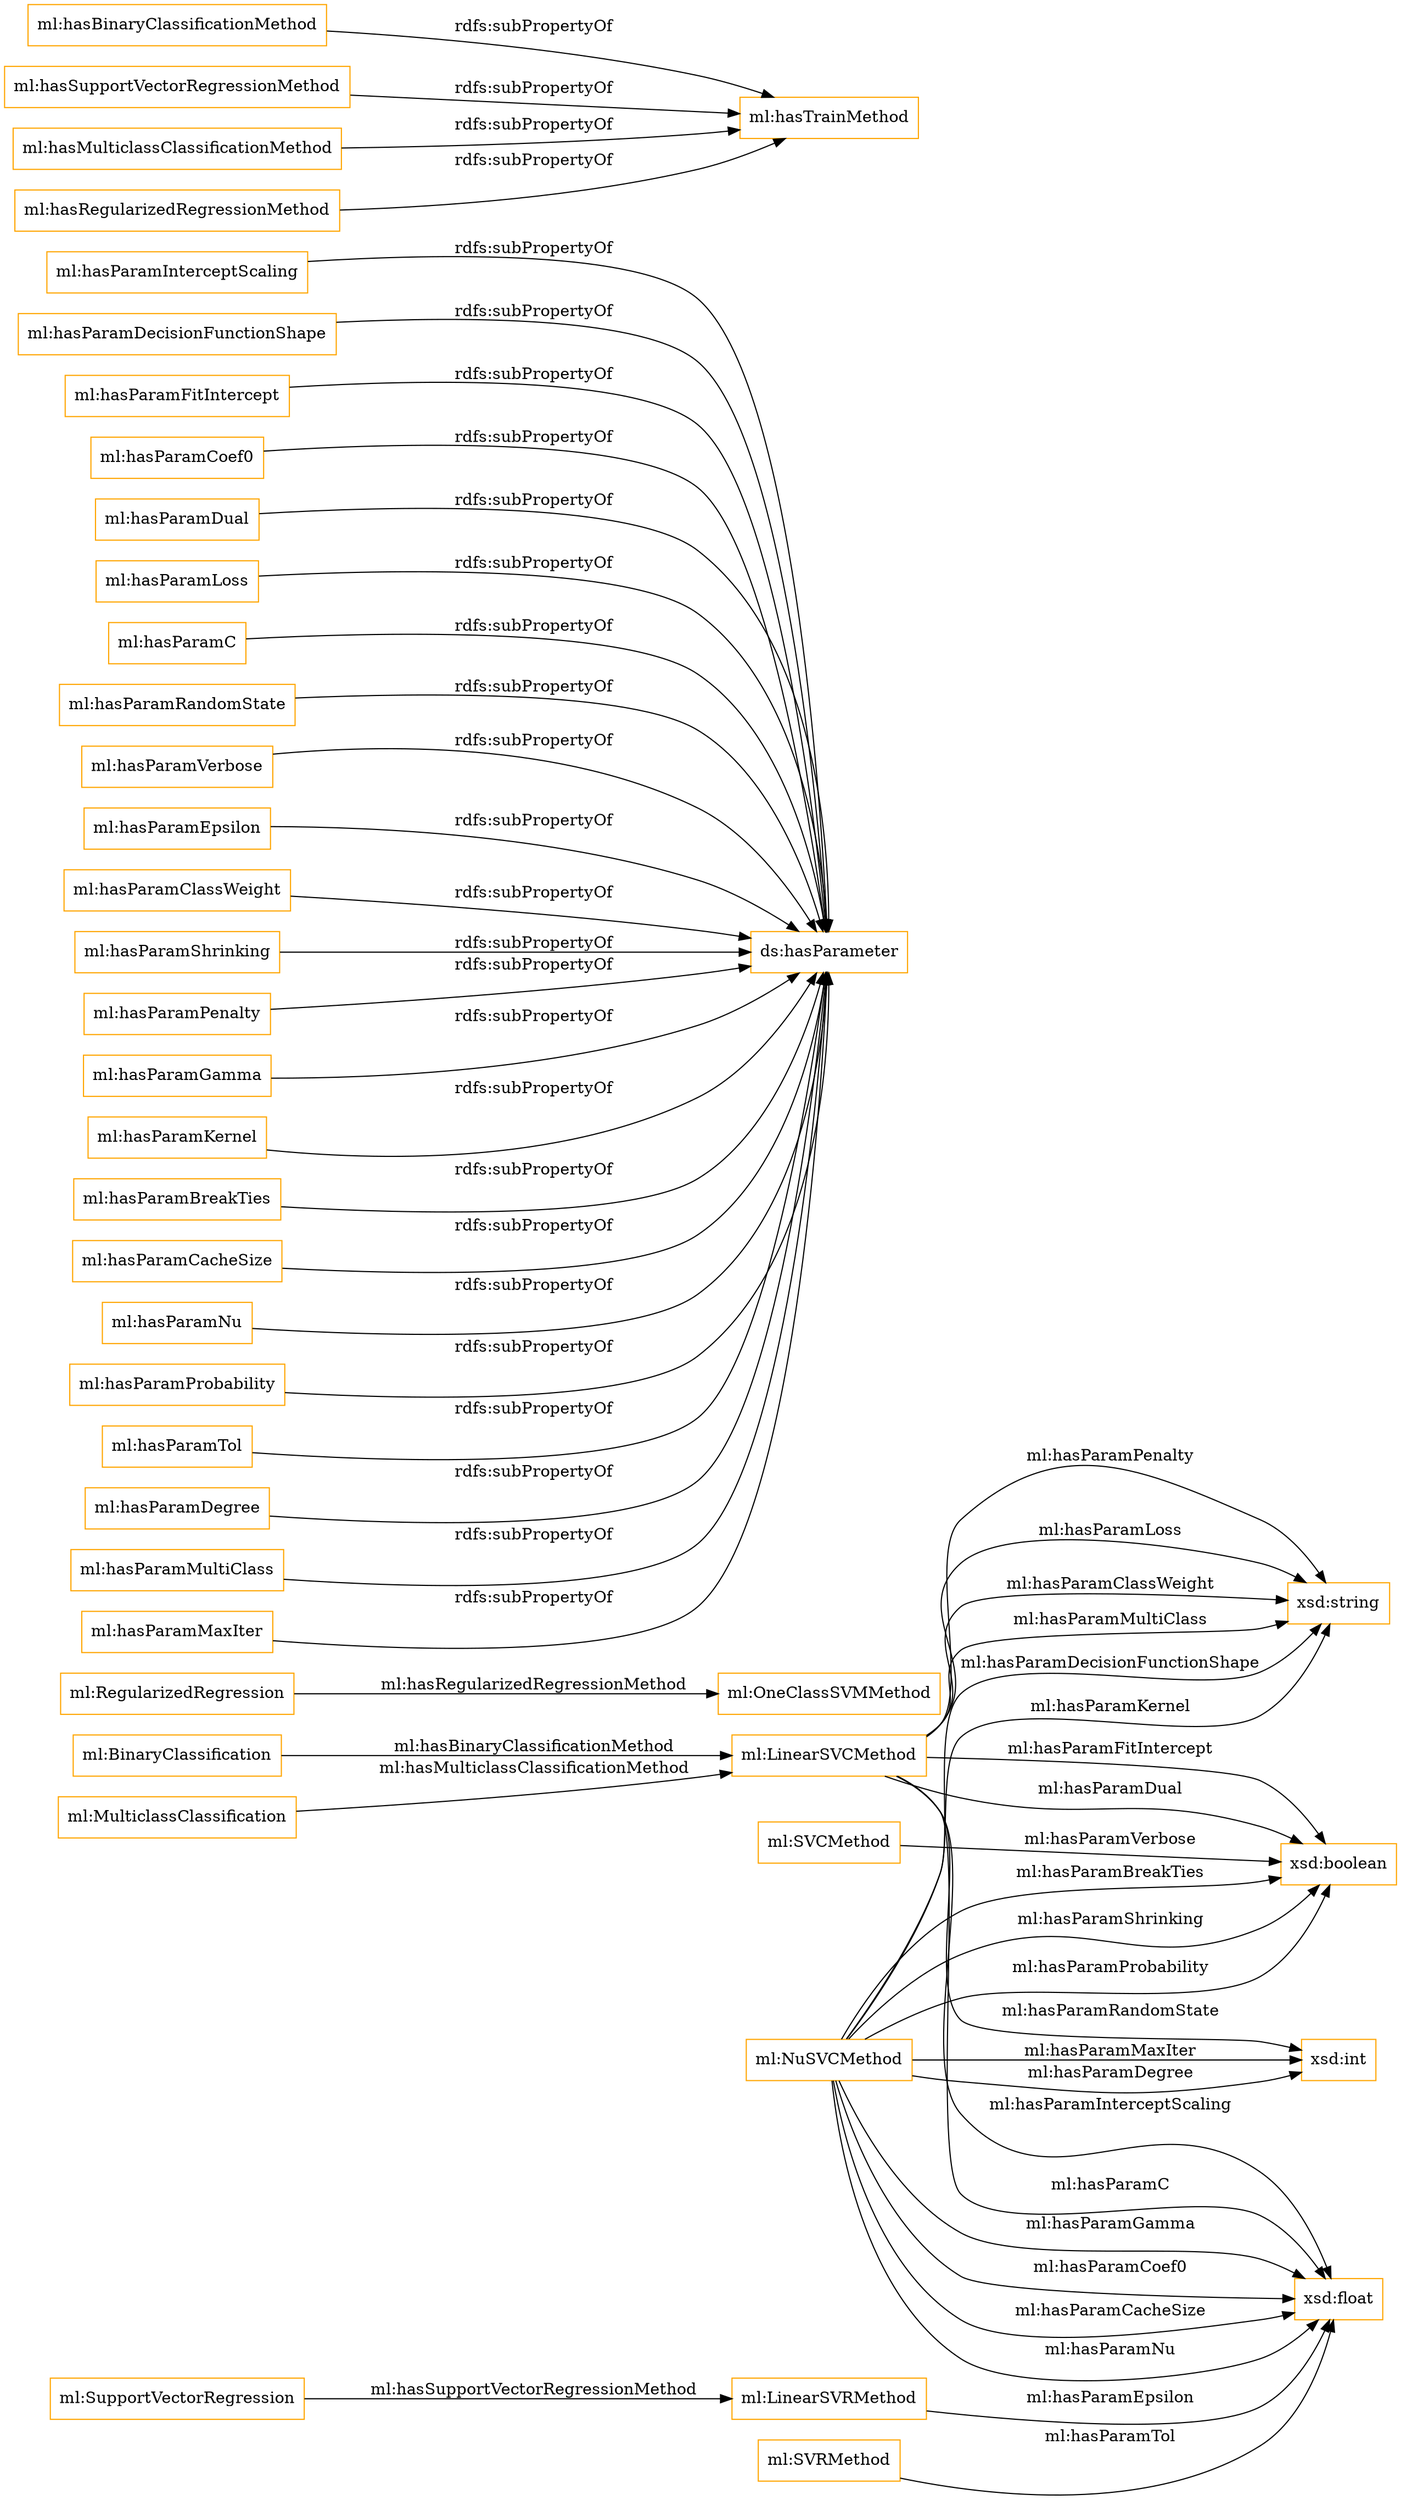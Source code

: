 digraph ar2dtool_diagram { 
rankdir=LR;
size="1501"
node [shape = rectangle, color="orange"]; "ml:SVCMethod" "ml:NuSVCMethod" "ml:LinearSVCMethod" "ml:SVRMethod" "ml:OneClassSVMMethod" "ml:LinearSVRMethod" ; /*classes style*/
	"ml:hasParamInterceptScaling" -> "ds:hasParameter" [ label = "rdfs:subPropertyOf" ];
	"ml:hasParamDecisionFunctionShape" -> "ds:hasParameter" [ label = "rdfs:subPropertyOf" ];
	"ml:hasParamFitIntercept" -> "ds:hasParameter" [ label = "rdfs:subPropertyOf" ];
	"ml:hasParamCoef0" -> "ds:hasParameter" [ label = "rdfs:subPropertyOf" ];
	"ml:hasParamDual" -> "ds:hasParameter" [ label = "rdfs:subPropertyOf" ];
	"ml:hasParamLoss" -> "ds:hasParameter" [ label = "rdfs:subPropertyOf" ];
	"ml:hasParamC" -> "ds:hasParameter" [ label = "rdfs:subPropertyOf" ];
	"ml:hasParamRandomState" -> "ds:hasParameter" [ label = "rdfs:subPropertyOf" ];
	"ml:hasBinaryClassificationMethod" -> "ml:hasTrainMethod" [ label = "rdfs:subPropertyOf" ];
	"ml:hasParamVerbose" -> "ds:hasParameter" [ label = "rdfs:subPropertyOf" ];
	"ml:hasParamEpsilon" -> "ds:hasParameter" [ label = "rdfs:subPropertyOf" ];
	"ml:hasParamClassWeight" -> "ds:hasParameter" [ label = "rdfs:subPropertyOf" ];
	"ml:hasParamShrinking" -> "ds:hasParameter" [ label = "rdfs:subPropertyOf" ];
	"ml:hasParamPenalty" -> "ds:hasParameter" [ label = "rdfs:subPropertyOf" ];
	"ml:hasParamGamma" -> "ds:hasParameter" [ label = "rdfs:subPropertyOf" ];
	"ml:hasSupportVectorRegressionMethod" -> "ml:hasTrainMethod" [ label = "rdfs:subPropertyOf" ];
	"ml:hasParamKernel" -> "ds:hasParameter" [ label = "rdfs:subPropertyOf" ];
	"ml:hasParamBreakTies" -> "ds:hasParameter" [ label = "rdfs:subPropertyOf" ];
	"ml:hasParamCacheSize" -> "ds:hasParameter" [ label = "rdfs:subPropertyOf" ];
	"ml:hasParamNu" -> "ds:hasParameter" [ label = "rdfs:subPropertyOf" ];
	"ml:hasParamProbability" -> "ds:hasParameter" [ label = "rdfs:subPropertyOf" ];
	"ml:hasMulticlassClassificationMethod" -> "ml:hasTrainMethod" [ label = "rdfs:subPropertyOf" ];
	"ml:hasRegularizedRegressionMethod" -> "ml:hasTrainMethod" [ label = "rdfs:subPropertyOf" ];
	"ml:hasParamTol" -> "ds:hasParameter" [ label = "rdfs:subPropertyOf" ];
	"ml:hasParamDegree" -> "ds:hasParameter" [ label = "rdfs:subPropertyOf" ];
	"ml:hasParamMultiClass" -> "ds:hasParameter" [ label = "rdfs:subPropertyOf" ];
	"ml:hasParamMaxIter" -> "ds:hasParameter" [ label = "rdfs:subPropertyOf" ];
	"ml:LinearSVCMethod" -> "xsd:float" [ label = "ml:hasParamInterceptScaling" ];
	"ml:LinearSVRMethod" -> "xsd:float" [ label = "ml:hasParamEpsilon" ];
	"ml:SVRMethod" -> "xsd:float" [ label = "ml:hasParamTol" ];
	"ml:NuSVCMethod" -> "xsd:string" [ label = "ml:hasParamDecisionFunctionShape" ];
	"ml:LinearSVCMethod" -> "xsd:float" [ label = "ml:hasParamC" ];
	"ml:RegularizedRegression" -> "ml:OneClassSVMMethod" [ label = "ml:hasRegularizedRegressionMethod" ];
	"ml:LinearSVCMethod" -> "xsd:string" [ label = "ml:hasParamLoss" ];
	"ml:NuSVCMethod" -> "xsd:boolean" [ label = "ml:hasParamShrinking" ];
	"ml:NuSVCMethod" -> "xsd:string" [ label = "ml:hasParamKernel" ];
	"ml:LinearSVCMethod" -> "xsd:boolean" [ label = "ml:hasParamDual" ];
	"ml:NuSVCMethod" -> "xsd:boolean" [ label = "ml:hasParamProbability" ];
	"ml:BinaryClassification" -> "ml:LinearSVCMethod" [ label = "ml:hasBinaryClassificationMethod" ];
	"ml:NuSVCMethod" -> "xsd:int" [ label = "ml:hasParamMaxIter" ];
	"ml:NuSVCMethod" -> "xsd:float" [ label = "ml:hasParamCoef0" ];
	"ml:NuSVCMethod" -> "xsd:float" [ label = "ml:hasParamCacheSize" ];
	"ml:NuSVCMethod" -> "xsd:boolean" [ label = "ml:hasParamBreakTies" ];
	"ml:NuSVCMethod" -> "xsd:float" [ label = "ml:hasParamNu" ];
	"ml:LinearSVCMethod" -> "xsd:string" [ label = "ml:hasParamClassWeight" ];
	"ml:LinearSVCMethod" -> "xsd:boolean" [ label = "ml:hasParamFitIntercept" ];
	"ml:SVCMethod" -> "xsd:boolean" [ label = "ml:hasParamVerbose" ];
	"ml:LinearSVCMethod" -> "xsd:int" [ label = "ml:hasParamRandomState" ];
	"ml:NuSVCMethod" -> "xsd:float" [ label = "ml:hasParamGamma" ];
	"ml:NuSVCMethod" -> "xsd:int" [ label = "ml:hasParamDegree" ];
	"ml:SupportVectorRegression" -> "ml:LinearSVRMethod" [ label = "ml:hasSupportVectorRegressionMethod" ];
	"ml:LinearSVCMethod" -> "xsd:string" [ label = "ml:hasParamMultiClass" ];
	"ml:MulticlassClassification" -> "ml:LinearSVCMethod" [ label = "ml:hasMulticlassClassificationMethod" ];
	"ml:LinearSVCMethod" -> "xsd:string" [ label = "ml:hasParamPenalty" ];

}

